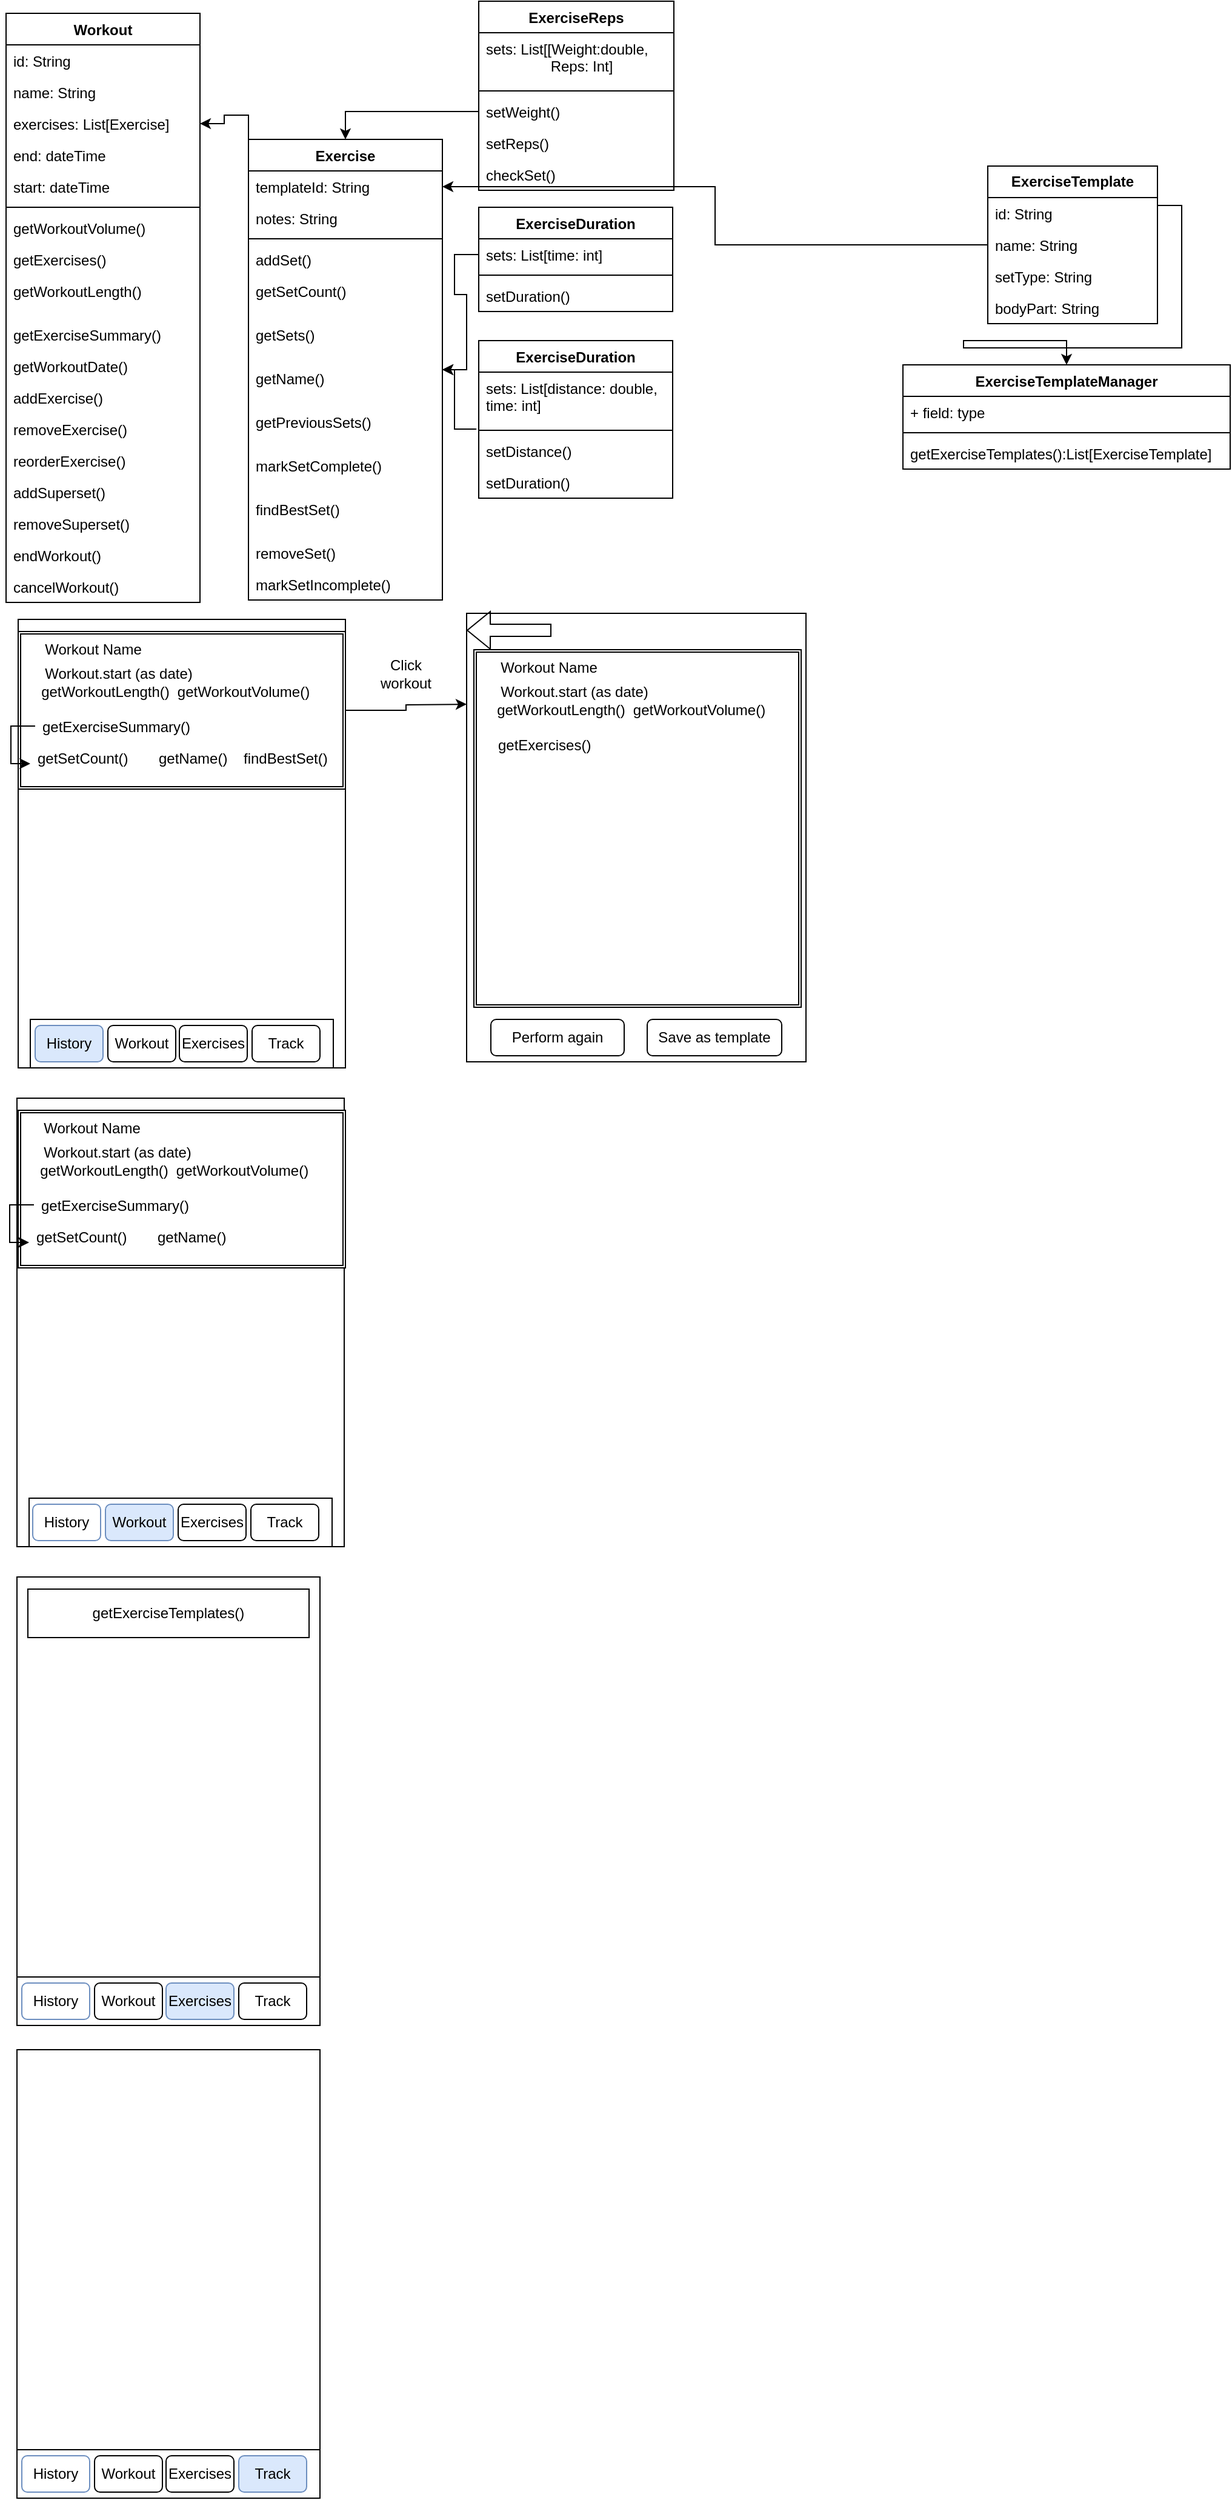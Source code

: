 <mxfile version="22.1.7" type="device">
  <diagram id="n2DCdg5C0mB8pkjgZoyJ" name="Page-2">
    <mxGraphModel dx="2284" dy="746" grid="1" gridSize="10" guides="1" tooltips="1" connect="1" arrows="1" fold="1" page="1" pageScale="1" pageWidth="850" pageHeight="1100" math="0" shadow="0">
      <root>
        <mxCell id="0" />
        <mxCell id="1" parent="0" />
        <mxCell id="EobZbT8HeE11ODhO23JR-1" value="" style="whiteSpace=wrap;html=1;imageAspect=1;" vertex="1" parent="1">
          <mxGeometry x="-260" y="530" width="270" height="370" as="geometry" />
        </mxCell>
        <mxCell id="YLbHTCKYuWfXIue2e9yI-17" value="" style="edgeStyle=orthogonalEdgeStyle;rounded=0;orthogonalLoop=1;jettySize=auto;html=1;" edge="1" parent="1" source="YLbHTCKYuWfXIue2e9yI-14">
          <mxGeometry relative="1" as="geometry">
            <mxPoint x="110" y="600" as="targetPoint" />
          </mxGeometry>
        </mxCell>
        <mxCell id="YLbHTCKYuWfXIue2e9yI-14" value="" style="shape=ext;double=1;rounded=0;whiteSpace=wrap;html=1;" vertex="1" parent="1">
          <mxGeometry x="-260" y="540" width="270" height="130" as="geometry" />
        </mxCell>
        <mxCell id="EobZbT8HeE11ODhO23JR-2" value="" style="rounded=0;whiteSpace=wrap;html=1;" vertex="1" parent="1">
          <mxGeometry x="-250" y="860" width="250" height="40" as="geometry" />
        </mxCell>
        <mxCell id="EobZbT8HeE11ODhO23JR-7" value="History" style="rounded=1;whiteSpace=wrap;html=1;fillColor=#dae8fc;strokeColor=#6c8ebf;" vertex="1" parent="1">
          <mxGeometry x="-246" y="865" width="56" height="30" as="geometry" />
        </mxCell>
        <mxCell id="EobZbT8HeE11ODhO23JR-8" value="Workout" style="rounded=1;whiteSpace=wrap;html=1;" vertex="1" parent="1">
          <mxGeometry x="-186" y="865" width="56" height="30" as="geometry" />
        </mxCell>
        <mxCell id="EobZbT8HeE11ODhO23JR-9" value="Exercises" style="rounded=1;whiteSpace=wrap;html=1;" vertex="1" parent="1">
          <mxGeometry x="-127" y="865" width="56" height="30" as="geometry" />
        </mxCell>
        <mxCell id="EobZbT8HeE11ODhO23JR-10" value="Track" style="rounded=1;whiteSpace=wrap;html=1;" vertex="1" parent="1">
          <mxGeometry x="-67" y="865" width="56" height="30" as="geometry" />
        </mxCell>
        <mxCell id="EobZbT8HeE11ODhO23JR-30" value="" style="whiteSpace=wrap;html=1;imageAspect=1;" vertex="1" parent="1">
          <mxGeometry x="-261" y="1320" width="250" height="370" as="geometry" />
        </mxCell>
        <mxCell id="EobZbT8HeE11ODhO23JR-31" value="" style="rounded=0;whiteSpace=wrap;html=1;" vertex="1" parent="1">
          <mxGeometry x="-261" y="1650" width="250" height="40" as="geometry" />
        </mxCell>
        <mxCell id="EobZbT8HeE11ODhO23JR-32" value="History" style="rounded=1;whiteSpace=wrap;html=1;fillColor=#FFFFFF;strokeColor=#6c8ebf;" vertex="1" parent="1">
          <mxGeometry x="-257" y="1655" width="56" height="30" as="geometry" />
        </mxCell>
        <mxCell id="EobZbT8HeE11ODhO23JR-33" value="Workout" style="rounded=1;whiteSpace=wrap;html=1;" vertex="1" parent="1">
          <mxGeometry x="-197" y="1655" width="56" height="30" as="geometry" />
        </mxCell>
        <mxCell id="EobZbT8HeE11ODhO23JR-34" value="Exercises" style="rounded=1;whiteSpace=wrap;html=1;fillColor=#dae8fc;strokeColor=#6c8ebf;" vertex="1" parent="1">
          <mxGeometry x="-138" y="1655" width="56" height="30" as="geometry" />
        </mxCell>
        <mxCell id="EobZbT8HeE11ODhO23JR-35" value="Track" style="rounded=1;whiteSpace=wrap;html=1;" vertex="1" parent="1">
          <mxGeometry x="-78" y="1655" width="56" height="30" as="geometry" />
        </mxCell>
        <mxCell id="EobZbT8HeE11ODhO23JR-36" value="" style="whiteSpace=wrap;html=1;imageAspect=1;" vertex="1" parent="1">
          <mxGeometry x="-261" y="1710" width="250" height="370" as="geometry" />
        </mxCell>
        <mxCell id="EobZbT8HeE11ODhO23JR-37" value="" style="rounded=0;whiteSpace=wrap;html=1;" vertex="1" parent="1">
          <mxGeometry x="-261" y="2040" width="250" height="40" as="geometry" />
        </mxCell>
        <mxCell id="EobZbT8HeE11ODhO23JR-38" value="History" style="rounded=1;whiteSpace=wrap;html=1;fillColor=#FFFFFF;strokeColor=#6c8ebf;" vertex="1" parent="1">
          <mxGeometry x="-257" y="2045" width="56" height="30" as="geometry" />
        </mxCell>
        <mxCell id="EobZbT8HeE11ODhO23JR-39" value="Workout" style="rounded=1;whiteSpace=wrap;html=1;" vertex="1" parent="1">
          <mxGeometry x="-197" y="2045" width="56" height="30" as="geometry" />
        </mxCell>
        <mxCell id="EobZbT8HeE11ODhO23JR-40" value="Exercises" style="rounded=1;whiteSpace=wrap;html=1;" vertex="1" parent="1">
          <mxGeometry x="-138" y="2045" width="56" height="30" as="geometry" />
        </mxCell>
        <mxCell id="EobZbT8HeE11ODhO23JR-41" value="Track" style="rounded=1;whiteSpace=wrap;html=1;fillColor=#dae8fc;strokeColor=#6c8ebf;" vertex="1" parent="1">
          <mxGeometry x="-78" y="2045" width="56" height="30" as="geometry" />
        </mxCell>
        <mxCell id="EobZbT8HeE11ODhO23JR-42" value="Workout Name" style="text;html=1;strokeColor=none;fillColor=none;align=center;verticalAlign=middle;whiteSpace=wrap;rounded=0;" vertex="1" parent="1">
          <mxGeometry x="-246" y="540" width="96" height="30" as="geometry" />
        </mxCell>
        <mxCell id="s18fJylMJ5hdAVs7Dl0S-9" value="Workout" style="swimlane;fontStyle=1;align=center;verticalAlign=top;childLayout=stackLayout;horizontal=1;startSize=26;horizontalStack=0;resizeParent=1;resizeParentMax=0;resizeLast=0;collapsible=1;marginBottom=0;whiteSpace=wrap;html=1;" vertex="1" parent="1">
          <mxGeometry x="-270" y="30" width="160" height="486" as="geometry" />
        </mxCell>
        <mxCell id="s18fJylMJ5hdAVs7Dl0S-33" value="id: String" style="text;strokeColor=none;fillColor=none;align=left;verticalAlign=top;spacingLeft=4;spacingRight=4;overflow=hidden;rotatable=0;points=[[0,0.5],[1,0.5]];portConstraint=eastwest;whiteSpace=wrap;html=1;" vertex="1" parent="s18fJylMJ5hdAVs7Dl0S-9">
          <mxGeometry y="26" width="160" height="26" as="geometry" />
        </mxCell>
        <mxCell id="s18fJylMJ5hdAVs7Dl0S-13" value="name: String" style="text;strokeColor=none;fillColor=none;align=left;verticalAlign=top;spacingLeft=4;spacingRight=4;overflow=hidden;rotatable=0;points=[[0,0.5],[1,0.5]];portConstraint=eastwest;whiteSpace=wrap;html=1;" vertex="1" parent="s18fJylMJ5hdAVs7Dl0S-9">
          <mxGeometry y="52" width="160" height="26" as="geometry" />
        </mxCell>
        <mxCell id="s18fJylMJ5hdAVs7Dl0S-16" value="exercises: List[Exercise]" style="text;strokeColor=none;fillColor=none;align=left;verticalAlign=top;spacingLeft=4;spacingRight=4;overflow=hidden;rotatable=0;points=[[0,0.5],[1,0.5]];portConstraint=eastwest;whiteSpace=wrap;html=1;" vertex="1" parent="s18fJylMJ5hdAVs7Dl0S-9">
          <mxGeometry y="78" width="160" height="26" as="geometry" />
        </mxCell>
        <mxCell id="s18fJylMJ5hdAVs7Dl0S-15" value="end: dateTime" style="text;strokeColor=none;fillColor=none;align=left;verticalAlign=top;spacingLeft=4;spacingRight=4;overflow=hidden;rotatable=0;points=[[0,0.5],[1,0.5]];portConstraint=eastwest;whiteSpace=wrap;html=1;" vertex="1" parent="s18fJylMJ5hdAVs7Dl0S-9">
          <mxGeometry y="104" width="160" height="26" as="geometry" />
        </mxCell>
        <mxCell id="s18fJylMJ5hdAVs7Dl0S-14" value="start: dateTime" style="text;strokeColor=none;fillColor=none;align=left;verticalAlign=top;spacingLeft=4;spacingRight=4;overflow=hidden;rotatable=0;points=[[0,0.5],[1,0.5]];portConstraint=eastwest;whiteSpace=wrap;html=1;" vertex="1" parent="s18fJylMJ5hdAVs7Dl0S-9">
          <mxGeometry y="130" width="160" height="26" as="geometry" />
        </mxCell>
        <mxCell id="s18fJylMJ5hdAVs7Dl0S-11" value="" style="line;strokeWidth=1;fillColor=none;align=left;verticalAlign=middle;spacingTop=-1;spacingLeft=3;spacingRight=3;rotatable=0;labelPosition=right;points=[];portConstraint=eastwest;strokeColor=inherit;" vertex="1" parent="s18fJylMJ5hdAVs7Dl0S-9">
          <mxGeometry y="156" width="160" height="8" as="geometry" />
        </mxCell>
        <mxCell id="s18fJylMJ5hdAVs7Dl0S-17" value="getWorkoutVolume()" style="text;strokeColor=none;fillColor=none;align=left;verticalAlign=top;spacingLeft=4;spacingRight=4;overflow=hidden;rotatable=0;points=[[0,0.5],[1,0.5]];portConstraint=eastwest;whiteSpace=wrap;html=1;" vertex="1" parent="s18fJylMJ5hdAVs7Dl0S-9">
          <mxGeometry y="164" width="160" height="26" as="geometry" />
        </mxCell>
        <mxCell id="s18fJylMJ5hdAVs7Dl0S-19" value="getExercises()" style="text;strokeColor=none;fillColor=none;align=left;verticalAlign=top;spacingLeft=4;spacingRight=4;overflow=hidden;rotatable=0;points=[[0,0.5],[1,0.5]];portConstraint=eastwest;whiteSpace=wrap;html=1;" vertex="1" parent="s18fJylMJ5hdAVs7Dl0S-9">
          <mxGeometry y="190" width="160" height="26" as="geometry" />
        </mxCell>
        <mxCell id="s18fJylMJ5hdAVs7Dl0S-18" value="getWorkoutLength()" style="text;strokeColor=none;fillColor=none;align=left;verticalAlign=top;spacingLeft=4;spacingRight=4;overflow=hidden;rotatable=0;points=[[0,0.5],[1,0.5]];portConstraint=eastwest;whiteSpace=wrap;html=1;" vertex="1" parent="s18fJylMJ5hdAVs7Dl0S-9">
          <mxGeometry y="216" width="160" height="36" as="geometry" />
        </mxCell>
        <mxCell id="s18fJylMJ5hdAVs7Dl0S-21" value="getExerciseSummary()" style="text;strokeColor=none;fillColor=none;align=left;verticalAlign=top;spacingLeft=4;spacingRight=4;overflow=hidden;rotatable=0;points=[[0,0.5],[1,0.5]];portConstraint=eastwest;whiteSpace=wrap;html=1;" vertex="1" parent="s18fJylMJ5hdAVs7Dl0S-9">
          <mxGeometry y="252" width="160" height="26" as="geometry" />
        </mxCell>
        <mxCell id="s18fJylMJ5hdAVs7Dl0S-20" value="getWorkoutDate()" style="text;strokeColor=none;fillColor=none;align=left;verticalAlign=top;spacingLeft=4;spacingRight=4;overflow=hidden;rotatable=0;points=[[0,0.5],[1,0.5]];portConstraint=eastwest;whiteSpace=wrap;html=1;" vertex="1" parent="s18fJylMJ5hdAVs7Dl0S-9">
          <mxGeometry y="278" width="160" height="26" as="geometry" />
        </mxCell>
        <mxCell id="s18fJylMJ5hdAVs7Dl0S-35" value="addExercise()" style="text;strokeColor=none;fillColor=none;align=left;verticalAlign=top;spacingLeft=4;spacingRight=4;overflow=hidden;rotatable=0;points=[[0,0.5],[1,0.5]];portConstraint=eastwest;whiteSpace=wrap;html=1;" vertex="1" parent="s18fJylMJ5hdAVs7Dl0S-9">
          <mxGeometry y="304" width="160" height="26" as="geometry" />
        </mxCell>
        <mxCell id="s18fJylMJ5hdAVs7Dl0S-34" value="removeExercise()" style="text;strokeColor=none;fillColor=none;align=left;verticalAlign=top;spacingLeft=4;spacingRight=4;overflow=hidden;rotatable=0;points=[[0,0.5],[1,0.5]];portConstraint=eastwest;whiteSpace=wrap;html=1;" vertex="1" parent="s18fJylMJ5hdAVs7Dl0S-9">
          <mxGeometry y="330" width="160" height="26" as="geometry" />
        </mxCell>
        <mxCell id="s18fJylMJ5hdAVs7Dl0S-36" value="reorderExercise()" style="text;strokeColor=none;fillColor=none;align=left;verticalAlign=top;spacingLeft=4;spacingRight=4;overflow=hidden;rotatable=0;points=[[0,0.5],[1,0.5]];portConstraint=eastwest;whiteSpace=wrap;html=1;" vertex="1" parent="s18fJylMJ5hdAVs7Dl0S-9">
          <mxGeometry y="356" width="160" height="26" as="geometry" />
        </mxCell>
        <mxCell id="s18fJylMJ5hdAVs7Dl0S-37" value="addSuperset()" style="text;strokeColor=none;fillColor=none;align=left;verticalAlign=top;spacingLeft=4;spacingRight=4;overflow=hidden;rotatable=0;points=[[0,0.5],[1,0.5]];portConstraint=eastwest;whiteSpace=wrap;html=1;" vertex="1" parent="s18fJylMJ5hdAVs7Dl0S-9">
          <mxGeometry y="382" width="160" height="26" as="geometry" />
        </mxCell>
        <mxCell id="s18fJylMJ5hdAVs7Dl0S-38" value="removeSuperset()" style="text;strokeColor=none;fillColor=none;align=left;verticalAlign=top;spacingLeft=4;spacingRight=4;overflow=hidden;rotatable=0;points=[[0,0.5],[1,0.5]];portConstraint=eastwest;whiteSpace=wrap;html=1;" vertex="1" parent="s18fJylMJ5hdAVs7Dl0S-9">
          <mxGeometry y="408" width="160" height="26" as="geometry" />
        </mxCell>
        <mxCell id="s18fJylMJ5hdAVs7Dl0S-39" value="endWorkout()" style="text;strokeColor=none;fillColor=none;align=left;verticalAlign=top;spacingLeft=4;spacingRight=4;overflow=hidden;rotatable=0;points=[[0,0.5],[1,0.5]];portConstraint=eastwest;whiteSpace=wrap;html=1;" vertex="1" parent="s18fJylMJ5hdAVs7Dl0S-9">
          <mxGeometry y="434" width="160" height="26" as="geometry" />
        </mxCell>
        <mxCell id="s18fJylMJ5hdAVs7Dl0S-40" value="cancelWorkout()" style="text;strokeColor=none;fillColor=none;align=left;verticalAlign=top;spacingLeft=4;spacingRight=4;overflow=hidden;rotatable=0;points=[[0,0.5],[1,0.5]];portConstraint=eastwest;whiteSpace=wrap;html=1;" vertex="1" parent="s18fJylMJ5hdAVs7Dl0S-9">
          <mxGeometry y="460" width="160" height="26" as="geometry" />
        </mxCell>
        <mxCell id="s18fJylMJ5hdAVs7Dl0S-22" value="Exercise" style="swimlane;fontStyle=1;align=center;verticalAlign=top;childLayout=stackLayout;horizontal=1;startSize=26;horizontalStack=0;resizeParent=1;resizeParentMax=0;resizeLast=0;collapsible=1;marginBottom=0;whiteSpace=wrap;html=1;" vertex="1" parent="1">
          <mxGeometry x="-70" y="134" width="160" height="380" as="geometry" />
        </mxCell>
        <mxCell id="s18fJylMJ5hdAVs7Dl0S-23" value="templateId: String" style="text;strokeColor=none;fillColor=none;align=left;verticalAlign=top;spacingLeft=4;spacingRight=4;overflow=hidden;rotatable=0;points=[[0,0.5],[1,0.5]];portConstraint=eastwest;whiteSpace=wrap;html=1;" vertex="1" parent="s18fJylMJ5hdAVs7Dl0S-22">
          <mxGeometry y="26" width="160" height="26" as="geometry" />
        </mxCell>
        <mxCell id="YLbHTCKYuWfXIue2e9yI-2" value="notes: String" style="text;strokeColor=none;fillColor=none;align=left;verticalAlign=top;spacingLeft=4;spacingRight=4;overflow=hidden;rotatable=0;points=[[0,0.5],[1,0.5]];portConstraint=eastwest;whiteSpace=wrap;html=1;" vertex="1" parent="s18fJylMJ5hdAVs7Dl0S-22">
          <mxGeometry y="52" width="160" height="26" as="geometry" />
        </mxCell>
        <mxCell id="s18fJylMJ5hdAVs7Dl0S-27" value="" style="line;strokeWidth=1;fillColor=none;align=left;verticalAlign=middle;spacingTop=-1;spacingLeft=3;spacingRight=3;rotatable=0;labelPosition=right;points=[];portConstraint=eastwest;strokeColor=inherit;" vertex="1" parent="s18fJylMJ5hdAVs7Dl0S-22">
          <mxGeometry y="78" width="160" height="8" as="geometry" />
        </mxCell>
        <mxCell id="s18fJylMJ5hdAVs7Dl0S-28" value="addSet()" style="text;strokeColor=none;fillColor=none;align=left;verticalAlign=top;spacingLeft=4;spacingRight=4;overflow=hidden;rotatable=0;points=[[0,0.5],[1,0.5]];portConstraint=eastwest;whiteSpace=wrap;html=1;" vertex="1" parent="s18fJylMJ5hdAVs7Dl0S-22">
          <mxGeometry y="86" width="160" height="26" as="geometry" />
        </mxCell>
        <mxCell id="YLbHTCKYuWfXIue2e9yI-5" value="getSetCount()" style="text;strokeColor=none;fillColor=none;align=left;verticalAlign=top;spacingLeft=4;spacingRight=4;overflow=hidden;rotatable=0;points=[[0,0.5],[1,0.5]];portConstraint=eastwest;whiteSpace=wrap;html=1;" vertex="1" parent="s18fJylMJ5hdAVs7Dl0S-22">
          <mxGeometry y="112" width="160" height="36" as="geometry" />
        </mxCell>
        <mxCell id="YLbHTCKYuWfXIue2e9yI-3" value="getSets()" style="text;strokeColor=none;fillColor=none;align=left;verticalAlign=top;spacingLeft=4;spacingRight=4;overflow=hidden;rotatable=0;points=[[0,0.5],[1,0.5]];portConstraint=eastwest;whiteSpace=wrap;html=1;" vertex="1" parent="s18fJylMJ5hdAVs7Dl0S-22">
          <mxGeometry y="148" width="160" height="36" as="geometry" />
        </mxCell>
        <mxCell id="YLbHTCKYuWfXIue2e9yI-12" value="getName()" style="text;strokeColor=none;fillColor=none;align=left;verticalAlign=top;spacingLeft=4;spacingRight=4;overflow=hidden;rotatable=0;points=[[0,0.5],[1,0.5]];portConstraint=eastwest;whiteSpace=wrap;html=1;" vertex="1" parent="s18fJylMJ5hdAVs7Dl0S-22">
          <mxGeometry y="184" width="160" height="36" as="geometry" />
        </mxCell>
        <mxCell id="YLbHTCKYuWfXIue2e9yI-4" value="getPreviousSets()" style="text;strokeColor=none;fillColor=none;align=left;verticalAlign=top;spacingLeft=4;spacingRight=4;overflow=hidden;rotatable=0;points=[[0,0.5],[1,0.5]];portConstraint=eastwest;whiteSpace=wrap;html=1;" vertex="1" parent="s18fJylMJ5hdAVs7Dl0S-22">
          <mxGeometry y="220" width="160" height="36" as="geometry" />
        </mxCell>
        <mxCell id="s18fJylMJ5hdAVs7Dl0S-30" value="markSetComplete()" style="text;strokeColor=none;fillColor=none;align=left;verticalAlign=top;spacingLeft=4;spacingRight=4;overflow=hidden;rotatable=0;points=[[0,0.5],[1,0.5]];portConstraint=eastwest;whiteSpace=wrap;html=1;" vertex="1" parent="s18fJylMJ5hdAVs7Dl0S-22">
          <mxGeometry y="256" width="160" height="36" as="geometry" />
        </mxCell>
        <mxCell id="YLbHTCKYuWfXIue2e9yI-1" value="findBestSet()" style="text;strokeColor=none;fillColor=none;align=left;verticalAlign=top;spacingLeft=4;spacingRight=4;overflow=hidden;rotatable=0;points=[[0,0.5],[1,0.5]];portConstraint=eastwest;whiteSpace=wrap;html=1;" vertex="1" parent="s18fJylMJ5hdAVs7Dl0S-22">
          <mxGeometry y="292" width="160" height="36" as="geometry" />
        </mxCell>
        <mxCell id="s18fJylMJ5hdAVs7Dl0S-29" value="removeSet()" style="text;strokeColor=none;fillColor=none;align=left;verticalAlign=top;spacingLeft=4;spacingRight=4;overflow=hidden;rotatable=0;points=[[0,0.5],[1,0.5]];portConstraint=eastwest;whiteSpace=wrap;html=1;" vertex="1" parent="s18fJylMJ5hdAVs7Dl0S-22">
          <mxGeometry y="328" width="160" height="26" as="geometry" />
        </mxCell>
        <mxCell id="s18fJylMJ5hdAVs7Dl0S-31" value="markSetIncomplete()" style="text;strokeColor=none;fillColor=none;align=left;verticalAlign=top;spacingLeft=4;spacingRight=4;overflow=hidden;rotatable=0;points=[[0,0.5],[1,0.5]];portConstraint=eastwest;whiteSpace=wrap;html=1;" vertex="1" parent="s18fJylMJ5hdAVs7Dl0S-22">
          <mxGeometry y="354" width="160" height="26" as="geometry" />
        </mxCell>
        <mxCell id="s18fJylMJ5hdAVs7Dl0S-43" value="ExerciseReps" style="swimlane;fontStyle=1;align=center;verticalAlign=top;childLayout=stackLayout;horizontal=1;startSize=26;horizontalStack=0;resizeParent=1;resizeParentMax=0;resizeLast=0;collapsible=1;marginBottom=0;whiteSpace=wrap;html=1;" vertex="1" parent="1">
          <mxGeometry x="120" y="20" width="161" height="156" as="geometry" />
        </mxCell>
        <mxCell id="s18fJylMJ5hdAVs7Dl0S-45" value="sets: List[[Weight:double,&lt;br&gt;&lt;span style=&quot;white-space: pre;&quot;&gt;&#x9;&lt;/span&gt;&lt;span style=&quot;white-space: pre;&quot;&gt;&#x9;&lt;/span&gt;Reps: Int]" style="text;strokeColor=none;fillColor=none;align=left;verticalAlign=top;spacingLeft=4;spacingRight=4;overflow=hidden;rotatable=0;points=[[0,0.5],[1,0.5]];portConstraint=eastwest;whiteSpace=wrap;html=1;" vertex="1" parent="s18fJylMJ5hdAVs7Dl0S-43">
          <mxGeometry y="26" width="161" height="44" as="geometry" />
        </mxCell>
        <mxCell id="s18fJylMJ5hdAVs7Dl0S-46" value="" style="line;strokeWidth=1;fillColor=none;align=left;verticalAlign=middle;spacingTop=-1;spacingLeft=3;spacingRight=3;rotatable=0;labelPosition=right;points=[];portConstraint=eastwest;strokeColor=inherit;" vertex="1" parent="s18fJylMJ5hdAVs7Dl0S-43">
          <mxGeometry y="70" width="161" height="8" as="geometry" />
        </mxCell>
        <mxCell id="s18fJylMJ5hdAVs7Dl0S-51" value="setWeight()" style="text;strokeColor=none;fillColor=none;align=left;verticalAlign=top;spacingLeft=4;spacingRight=4;overflow=hidden;rotatable=0;points=[[0,0.5],[1,0.5]];portConstraint=eastwest;whiteSpace=wrap;html=1;" vertex="1" parent="s18fJylMJ5hdAVs7Dl0S-43">
          <mxGeometry y="78" width="161" height="26" as="geometry" />
        </mxCell>
        <mxCell id="s18fJylMJ5hdAVs7Dl0S-52" value="setReps()" style="text;strokeColor=none;fillColor=none;align=left;verticalAlign=top;spacingLeft=4;spacingRight=4;overflow=hidden;rotatable=0;points=[[0,0.5],[1,0.5]];portConstraint=eastwest;whiteSpace=wrap;html=1;" vertex="1" parent="s18fJylMJ5hdAVs7Dl0S-43">
          <mxGeometry y="104" width="161" height="26" as="geometry" />
        </mxCell>
        <mxCell id="s18fJylMJ5hdAVs7Dl0S-71" value="checkSet()" style="text;strokeColor=none;fillColor=none;align=left;verticalAlign=top;spacingLeft=4;spacingRight=4;overflow=hidden;rotatable=0;points=[[0,0.5],[1,0.5]];portConstraint=eastwest;whiteSpace=wrap;html=1;" vertex="1" parent="s18fJylMJ5hdAVs7Dl0S-43">
          <mxGeometry y="130" width="161" height="26" as="geometry" />
        </mxCell>
        <mxCell id="s18fJylMJ5hdAVs7Dl0S-54" value="ExerciseDuration" style="swimlane;fontStyle=1;align=center;verticalAlign=top;childLayout=stackLayout;horizontal=1;startSize=26;horizontalStack=0;resizeParent=1;resizeParentMax=0;resizeLast=0;collapsible=1;marginBottom=0;whiteSpace=wrap;html=1;" vertex="1" parent="1">
          <mxGeometry x="120" y="190" width="160" height="86" as="geometry" />
        </mxCell>
        <mxCell id="s18fJylMJ5hdAVs7Dl0S-56" value="sets: List[time: int]" style="text;strokeColor=none;fillColor=none;align=left;verticalAlign=top;spacingLeft=4;spacingRight=4;overflow=hidden;rotatable=0;points=[[0,0.5],[1,0.5]];portConstraint=eastwest;whiteSpace=wrap;html=1;" vertex="1" parent="s18fJylMJ5hdAVs7Dl0S-54">
          <mxGeometry y="26" width="160" height="26" as="geometry" />
        </mxCell>
        <mxCell id="s18fJylMJ5hdAVs7Dl0S-57" value="" style="line;strokeWidth=1;fillColor=none;align=left;verticalAlign=middle;spacingTop=-1;spacingLeft=3;spacingRight=3;rotatable=0;labelPosition=right;points=[];portConstraint=eastwest;strokeColor=inherit;" vertex="1" parent="s18fJylMJ5hdAVs7Dl0S-54">
          <mxGeometry y="52" width="160" height="8" as="geometry" />
        </mxCell>
        <mxCell id="s18fJylMJ5hdAVs7Dl0S-64" value="setDuration()" style="text;strokeColor=none;fillColor=none;align=left;verticalAlign=top;spacingLeft=4;spacingRight=4;overflow=hidden;rotatable=0;points=[[0,0.5],[1,0.5]];portConstraint=eastwest;whiteSpace=wrap;html=1;" vertex="1" parent="s18fJylMJ5hdAVs7Dl0S-54">
          <mxGeometry y="60" width="160" height="26" as="geometry" />
        </mxCell>
        <mxCell id="s18fJylMJ5hdAVs7Dl0S-65" value="ExerciseDuration" style="swimlane;fontStyle=1;align=center;verticalAlign=top;childLayout=stackLayout;horizontal=1;startSize=26;horizontalStack=0;resizeParent=1;resizeParentMax=0;resizeLast=0;collapsible=1;marginBottom=0;whiteSpace=wrap;html=1;" vertex="1" parent="1">
          <mxGeometry x="120" y="300" width="160" height="130" as="geometry" />
        </mxCell>
        <mxCell id="s18fJylMJ5hdAVs7Dl0S-66" value="sets: List[distance: double, time: int]" style="text;strokeColor=none;fillColor=none;align=left;verticalAlign=top;spacingLeft=4;spacingRight=4;overflow=hidden;rotatable=0;points=[[0,0.5],[1,0.5]];portConstraint=eastwest;whiteSpace=wrap;html=1;" vertex="1" parent="s18fJylMJ5hdAVs7Dl0S-65">
          <mxGeometry y="26" width="160" height="44" as="geometry" />
        </mxCell>
        <mxCell id="s18fJylMJ5hdAVs7Dl0S-67" value="" style="line;strokeWidth=1;fillColor=none;align=left;verticalAlign=middle;spacingTop=-1;spacingLeft=3;spacingRight=3;rotatable=0;labelPosition=right;points=[];portConstraint=eastwest;strokeColor=inherit;" vertex="1" parent="s18fJylMJ5hdAVs7Dl0S-65">
          <mxGeometry y="70" width="160" height="8" as="geometry" />
        </mxCell>
        <mxCell id="s18fJylMJ5hdAVs7Dl0S-69" value="setDistance()" style="text;strokeColor=none;fillColor=none;align=left;verticalAlign=top;spacingLeft=4;spacingRight=4;overflow=hidden;rotatable=0;points=[[0,0.5],[1,0.5]];portConstraint=eastwest;whiteSpace=wrap;html=1;" vertex="1" parent="s18fJylMJ5hdAVs7Dl0S-65">
          <mxGeometry y="78" width="160" height="26" as="geometry" />
        </mxCell>
        <mxCell id="s18fJylMJ5hdAVs7Dl0S-68" value="setDuration()" style="text;strokeColor=none;fillColor=none;align=left;verticalAlign=top;spacingLeft=4;spacingRight=4;overflow=hidden;rotatable=0;points=[[0,0.5],[1,0.5]];portConstraint=eastwest;whiteSpace=wrap;html=1;" vertex="1" parent="s18fJylMJ5hdAVs7Dl0S-65">
          <mxGeometry y="104" width="160" height="26" as="geometry" />
        </mxCell>
        <mxCell id="s18fJylMJ5hdAVs7Dl0S-77" style="edgeStyle=orthogonalEdgeStyle;rounded=0;orthogonalLoop=1;jettySize=auto;html=1;exitX=0;exitY=0;exitDx=0;exitDy=0;" edge="1" parent="1" source="s18fJylMJ5hdAVs7Dl0S-22" target="s18fJylMJ5hdAVs7Dl0S-16">
          <mxGeometry relative="1" as="geometry" />
        </mxCell>
        <mxCell id="s18fJylMJ5hdAVs7Dl0S-78" value="&lt;b&gt;ExerciseTemplate&lt;/b&gt;" style="swimlane;fontStyle=0;childLayout=stackLayout;horizontal=1;startSize=26;fillColor=none;horizontalStack=0;resizeParent=1;resizeParentMax=0;resizeLast=0;collapsible=1;marginBottom=0;whiteSpace=wrap;html=1;" vertex="1" parent="1">
          <mxGeometry x="540" y="156" width="140" height="130" as="geometry" />
        </mxCell>
        <mxCell id="s18fJylMJ5hdAVs7Dl0S-79" value="id: String" style="text;strokeColor=none;fillColor=none;align=left;verticalAlign=top;spacingLeft=4;spacingRight=4;overflow=hidden;rotatable=0;points=[[0,0.5],[1,0.5]];portConstraint=eastwest;whiteSpace=wrap;html=1;" vertex="1" parent="s18fJylMJ5hdAVs7Dl0S-78">
          <mxGeometry y="26" width="140" height="26" as="geometry" />
        </mxCell>
        <mxCell id="s18fJylMJ5hdAVs7Dl0S-80" value="name: String" style="text;strokeColor=none;fillColor=none;align=left;verticalAlign=top;spacingLeft=4;spacingRight=4;overflow=hidden;rotatable=0;points=[[0,0.5],[1,0.5]];portConstraint=eastwest;whiteSpace=wrap;html=1;" vertex="1" parent="s18fJylMJ5hdAVs7Dl0S-78">
          <mxGeometry y="52" width="140" height="26" as="geometry" />
        </mxCell>
        <mxCell id="s18fJylMJ5hdAVs7Dl0S-81" value="setType: String" style="text;strokeColor=none;fillColor=none;align=left;verticalAlign=top;spacingLeft=4;spacingRight=4;overflow=hidden;rotatable=0;points=[[0,0.5],[1,0.5]];portConstraint=eastwest;whiteSpace=wrap;html=1;" vertex="1" parent="s18fJylMJ5hdAVs7Dl0S-78">
          <mxGeometry y="78" width="140" height="26" as="geometry" />
        </mxCell>
        <mxCell id="s18fJylMJ5hdAVs7Dl0S-82" value="bodyPart: String" style="text;strokeColor=none;fillColor=none;align=left;verticalAlign=top;spacingLeft=4;spacingRight=4;overflow=hidden;rotatable=0;points=[[0,0.5],[1,0.5]];portConstraint=eastwest;whiteSpace=wrap;html=1;" vertex="1" parent="s18fJylMJ5hdAVs7Dl0S-78">
          <mxGeometry y="104" width="140" height="26" as="geometry" />
        </mxCell>
        <mxCell id="s18fJylMJ5hdAVs7Dl0S-83" style="edgeStyle=orthogonalEdgeStyle;rounded=0;orthogonalLoop=1;jettySize=auto;html=1;" edge="1" parent="1" source="s18fJylMJ5hdAVs7Dl0S-78" target="s18fJylMJ5hdAVs7Dl0S-23">
          <mxGeometry relative="1" as="geometry" />
        </mxCell>
        <mxCell id="s18fJylMJ5hdAVs7Dl0S-72" style="edgeStyle=orthogonalEdgeStyle;rounded=0;orthogonalLoop=1;jettySize=auto;html=1;exitX=0;exitY=0.5;exitDx=0;exitDy=0;" edge="1" parent="1" source="s18fJylMJ5hdAVs7Dl0S-51" target="s18fJylMJ5hdAVs7Dl0S-22">
          <mxGeometry relative="1" as="geometry" />
        </mxCell>
        <mxCell id="s18fJylMJ5hdAVs7Dl0S-74" style="edgeStyle=orthogonalEdgeStyle;rounded=0;orthogonalLoop=1;jettySize=auto;html=1;exitX=0;exitY=0.5;exitDx=0;exitDy=0;" edge="1" parent="1" source="s18fJylMJ5hdAVs7Dl0S-56" target="s18fJylMJ5hdAVs7Dl0S-22">
          <mxGeometry relative="1" as="geometry" />
        </mxCell>
        <mxCell id="s18fJylMJ5hdAVs7Dl0S-73" style="edgeStyle=orthogonalEdgeStyle;rounded=0;orthogonalLoop=1;jettySize=auto;html=1;exitX=-0.012;exitY=1.068;exitDx=0;exitDy=0;exitPerimeter=0;" edge="1" parent="1" source="s18fJylMJ5hdAVs7Dl0S-66" target="s18fJylMJ5hdAVs7Dl0S-22">
          <mxGeometry relative="1" as="geometry" />
        </mxCell>
        <mxCell id="YLbHTCKYuWfXIue2e9yI-6" value="Workout.start (as date)" style="text;html=1;strokeColor=none;fillColor=none;align=center;verticalAlign=middle;whiteSpace=wrap;rounded=0;" vertex="1" parent="1">
          <mxGeometry x="-240" y="560" width="126" height="30" as="geometry" />
        </mxCell>
        <mxCell id="YLbHTCKYuWfXIue2e9yI-7" value="getWorkoutLength()" style="text;html=1;strokeColor=none;fillColor=none;align=center;verticalAlign=middle;whiteSpace=wrap;rounded=0;" vertex="1" parent="1">
          <mxGeometry x="-251" y="575" width="126" height="30" as="geometry" />
        </mxCell>
        <mxCell id="YLbHTCKYuWfXIue2e9yI-8" value="getWorkoutVolume()" style="text;html=1;strokeColor=none;fillColor=none;align=center;verticalAlign=middle;whiteSpace=wrap;rounded=0;" vertex="1" parent="1">
          <mxGeometry x="-137" y="575" width="126" height="30" as="geometry" />
        </mxCell>
        <mxCell id="YLbHTCKYuWfXIue2e9yI-20" style="edgeStyle=orthogonalEdgeStyle;rounded=0;orthogonalLoop=1;jettySize=auto;html=1;" edge="1" parent="1" source="YLbHTCKYuWfXIue2e9yI-9" target="YLbHTCKYuWfXIue2e9yI-10">
          <mxGeometry relative="1" as="geometry" />
        </mxCell>
        <mxCell id="YLbHTCKYuWfXIue2e9yI-9" value="getExerciseSummary()" style="text;strokeColor=none;fillColor=none;align=left;verticalAlign=top;spacingLeft=4;spacingRight=4;overflow=hidden;rotatable=0;points=[[0,0.5],[1,0.5]];portConstraint=eastwest;whiteSpace=wrap;html=1;" vertex="1" parent="1">
          <mxGeometry x="-246" y="605" width="160" height="26" as="geometry" />
        </mxCell>
        <mxCell id="YLbHTCKYuWfXIue2e9yI-10" value="getSetCount()" style="text;strokeColor=none;fillColor=none;align=left;verticalAlign=top;spacingLeft=4;spacingRight=4;overflow=hidden;rotatable=0;points=[[0,0.5],[1,0.5]];portConstraint=eastwest;whiteSpace=wrap;html=1;" vertex="1" parent="1">
          <mxGeometry x="-250" y="631" width="110" height="36" as="geometry" />
        </mxCell>
        <mxCell id="YLbHTCKYuWfXIue2e9yI-11" value="findBestSet()" style="text;strokeColor=none;fillColor=none;align=left;verticalAlign=top;spacingLeft=4;spacingRight=4;overflow=hidden;rotatable=0;points=[[0,0.5],[1,0.5]];portConstraint=eastwest;whiteSpace=wrap;html=1;" vertex="1" parent="1">
          <mxGeometry x="-80" y="631" width="80" height="36" as="geometry" />
        </mxCell>
        <mxCell id="YLbHTCKYuWfXIue2e9yI-13" value="getName()" style="text;strokeColor=none;fillColor=none;align=left;verticalAlign=top;spacingLeft=4;spacingRight=4;overflow=hidden;rotatable=0;points=[[0,0.5],[1,0.5]];portConstraint=eastwest;whiteSpace=wrap;html=1;" vertex="1" parent="1">
          <mxGeometry x="-150" y="631" width="160" height="36" as="geometry" />
        </mxCell>
        <mxCell id="YLbHTCKYuWfXIue2e9yI-18" value="Click workout" style="text;html=1;strokeColor=none;fillColor=none;align=center;verticalAlign=middle;whiteSpace=wrap;rounded=0;" vertex="1" parent="1">
          <mxGeometry x="30" y="560" width="60" height="30" as="geometry" />
        </mxCell>
        <mxCell id="YLbHTCKYuWfXIue2e9yI-19" value="" style="whiteSpace=wrap;html=1;imageAspect=1;" vertex="1" parent="1">
          <mxGeometry x="110" y="525" width="280" height="370" as="geometry" />
        </mxCell>
        <mxCell id="YLbHTCKYuWfXIue2e9yI-21" value="" style="shape=ext;double=1;rounded=0;whiteSpace=wrap;html=1;" vertex="1" parent="1">
          <mxGeometry x="116" y="555" width="270" height="295" as="geometry" />
        </mxCell>
        <mxCell id="YLbHTCKYuWfXIue2e9yI-22" value="Workout Name" style="text;html=1;strokeColor=none;fillColor=none;align=center;verticalAlign=middle;whiteSpace=wrap;rounded=0;" vertex="1" parent="1">
          <mxGeometry x="130" y="555" width="96" height="30" as="geometry" />
        </mxCell>
        <mxCell id="YLbHTCKYuWfXIue2e9yI-23" value="Workout.start (as date)" style="text;html=1;strokeColor=none;fillColor=none;align=center;verticalAlign=middle;whiteSpace=wrap;rounded=0;" vertex="1" parent="1">
          <mxGeometry x="136" y="575" width="126" height="30" as="geometry" />
        </mxCell>
        <mxCell id="YLbHTCKYuWfXIue2e9yI-24" value="getWorkoutLength()" style="text;html=1;strokeColor=none;fillColor=none;align=center;verticalAlign=middle;whiteSpace=wrap;rounded=0;" vertex="1" parent="1">
          <mxGeometry x="125" y="590" width="126" height="30" as="geometry" />
        </mxCell>
        <mxCell id="YLbHTCKYuWfXIue2e9yI-25" value="getWorkoutVolume()" style="text;html=1;strokeColor=none;fillColor=none;align=center;verticalAlign=middle;whiteSpace=wrap;rounded=0;" vertex="1" parent="1">
          <mxGeometry x="239" y="590" width="126" height="30" as="geometry" />
        </mxCell>
        <mxCell id="YLbHTCKYuWfXIue2e9yI-27" value="getExercises()" style="text;strokeColor=none;fillColor=none;align=left;verticalAlign=top;spacingLeft=4;spacingRight=4;overflow=hidden;rotatable=0;points=[[0,0.5],[1,0.5]];portConstraint=eastwest;whiteSpace=wrap;html=1;" vertex="1" parent="1">
          <mxGeometry x="130" y="620" width="160" height="26" as="geometry" />
        </mxCell>
        <mxCell id="YLbHTCKYuWfXIue2e9yI-31" value="" style="shape=flexArrow;endArrow=classic;html=1;rounded=0;" edge="1" parent="1">
          <mxGeometry width="50" height="50" relative="1" as="geometry">
            <mxPoint x="180" y="539" as="sourcePoint" />
            <mxPoint x="110" y="539" as="targetPoint" />
          </mxGeometry>
        </mxCell>
        <mxCell id="YLbHTCKYuWfXIue2e9yI-32" value="Perform again" style="rounded=1;whiteSpace=wrap;html=1;" vertex="1" parent="1">
          <mxGeometry x="130" y="860" width="110" height="30" as="geometry" />
        </mxCell>
        <mxCell id="YLbHTCKYuWfXIue2e9yI-33" value="Save as template" style="rounded=1;whiteSpace=wrap;html=1;" vertex="1" parent="1">
          <mxGeometry x="259" y="860" width="111" height="30" as="geometry" />
        </mxCell>
        <mxCell id="YLbHTCKYuWfXIue2e9yI-44" value="" style="whiteSpace=wrap;html=1;imageAspect=1;" vertex="1" parent="1">
          <mxGeometry x="-261" y="925" width="270" height="370" as="geometry" />
        </mxCell>
        <mxCell id="YLbHTCKYuWfXIue2e9yI-45" value="" style="shape=ext;double=1;rounded=0;whiteSpace=wrap;html=1;" vertex="1" parent="1">
          <mxGeometry x="-260" y="935" width="270" height="130" as="geometry" />
        </mxCell>
        <mxCell id="YLbHTCKYuWfXIue2e9yI-46" value="" style="rounded=0;whiteSpace=wrap;html=1;" vertex="1" parent="1">
          <mxGeometry x="-251" y="1255" width="250" height="40" as="geometry" />
        </mxCell>
        <mxCell id="YLbHTCKYuWfXIue2e9yI-49" value="Exercises" style="rounded=1;whiteSpace=wrap;html=1;" vertex="1" parent="1">
          <mxGeometry x="-128" y="1260" width="56" height="30" as="geometry" />
        </mxCell>
        <mxCell id="YLbHTCKYuWfXIue2e9yI-50" value="Track" style="rounded=1;whiteSpace=wrap;html=1;" vertex="1" parent="1">
          <mxGeometry x="-68" y="1260" width="56" height="30" as="geometry" />
        </mxCell>
        <mxCell id="YLbHTCKYuWfXIue2e9yI-51" value="Workout Name" style="text;html=1;strokeColor=none;fillColor=none;align=center;verticalAlign=middle;whiteSpace=wrap;rounded=0;" vertex="1" parent="1">
          <mxGeometry x="-247" y="935" width="96" height="30" as="geometry" />
        </mxCell>
        <mxCell id="YLbHTCKYuWfXIue2e9yI-52" value="Workout.start (as date)" style="text;html=1;strokeColor=none;fillColor=none;align=center;verticalAlign=middle;whiteSpace=wrap;rounded=0;" vertex="1" parent="1">
          <mxGeometry x="-241" y="955" width="126" height="30" as="geometry" />
        </mxCell>
        <mxCell id="YLbHTCKYuWfXIue2e9yI-53" value="getWorkoutLength()" style="text;html=1;strokeColor=none;fillColor=none;align=center;verticalAlign=middle;whiteSpace=wrap;rounded=0;" vertex="1" parent="1">
          <mxGeometry x="-252" y="970" width="126" height="30" as="geometry" />
        </mxCell>
        <mxCell id="YLbHTCKYuWfXIue2e9yI-54" value="getWorkoutVolume()" style="text;html=1;strokeColor=none;fillColor=none;align=center;verticalAlign=middle;whiteSpace=wrap;rounded=0;" vertex="1" parent="1">
          <mxGeometry x="-138" y="970" width="126" height="30" as="geometry" />
        </mxCell>
        <mxCell id="YLbHTCKYuWfXIue2e9yI-55" style="edgeStyle=orthogonalEdgeStyle;rounded=0;orthogonalLoop=1;jettySize=auto;html=1;" edge="1" parent="1" source="YLbHTCKYuWfXIue2e9yI-56" target="YLbHTCKYuWfXIue2e9yI-57">
          <mxGeometry relative="1" as="geometry" />
        </mxCell>
        <mxCell id="YLbHTCKYuWfXIue2e9yI-56" value="getExerciseSummary()" style="text;strokeColor=none;fillColor=none;align=left;verticalAlign=top;spacingLeft=4;spacingRight=4;overflow=hidden;rotatable=0;points=[[0,0.5],[1,0.5]];portConstraint=eastwest;whiteSpace=wrap;html=1;" vertex="1" parent="1">
          <mxGeometry x="-247" y="1000" width="160" height="26" as="geometry" />
        </mxCell>
        <mxCell id="YLbHTCKYuWfXIue2e9yI-57" value="getSetCount()" style="text;strokeColor=none;fillColor=none;align=left;verticalAlign=top;spacingLeft=4;spacingRight=4;overflow=hidden;rotatable=0;points=[[0,0.5],[1,0.5]];portConstraint=eastwest;whiteSpace=wrap;html=1;" vertex="1" parent="1">
          <mxGeometry x="-251" y="1026" width="110" height="36" as="geometry" />
        </mxCell>
        <mxCell id="YLbHTCKYuWfXIue2e9yI-59" value="getName()" style="text;strokeColor=none;fillColor=none;align=left;verticalAlign=top;spacingLeft=4;spacingRight=4;overflow=hidden;rotatable=0;points=[[0,0.5],[1,0.5]];portConstraint=eastwest;whiteSpace=wrap;html=1;" vertex="1" parent="1">
          <mxGeometry x="-151" y="1026" width="81" height="36" as="geometry" />
        </mxCell>
        <mxCell id="YLbHTCKYuWfXIue2e9yI-60" value="History" style="rounded=1;whiteSpace=wrap;html=1;fillColor=#FFFFFF;strokeColor=#6c8ebf;" vertex="1" parent="1">
          <mxGeometry x="-248" y="1260" width="56" height="30" as="geometry" />
        </mxCell>
        <mxCell id="YLbHTCKYuWfXIue2e9yI-61" value="Workout" style="rounded=1;whiteSpace=wrap;html=1;fillColor=#dae8fc;strokeColor=#6c8ebf;" vertex="1" parent="1">
          <mxGeometry x="-188" y="1260" width="56" height="30" as="geometry" />
        </mxCell>
        <mxCell id="YLbHTCKYuWfXIue2e9yI-67" value="ExerciseTemplateManager" style="swimlane;fontStyle=1;align=center;verticalAlign=top;childLayout=stackLayout;horizontal=1;startSize=26;horizontalStack=0;resizeParent=1;resizeParentMax=0;resizeLast=0;collapsible=1;marginBottom=0;whiteSpace=wrap;html=1;" vertex="1" parent="1">
          <mxGeometry x="470" y="320" width="270" height="86" as="geometry" />
        </mxCell>
        <mxCell id="YLbHTCKYuWfXIue2e9yI-68" value="+ field: type" style="text;strokeColor=none;fillColor=none;align=left;verticalAlign=top;spacingLeft=4;spacingRight=4;overflow=hidden;rotatable=0;points=[[0,0.5],[1,0.5]];portConstraint=eastwest;whiteSpace=wrap;html=1;" vertex="1" parent="YLbHTCKYuWfXIue2e9yI-67">
          <mxGeometry y="26" width="270" height="26" as="geometry" />
        </mxCell>
        <mxCell id="YLbHTCKYuWfXIue2e9yI-69" value="" style="line;strokeWidth=1;fillColor=none;align=left;verticalAlign=middle;spacingTop=-1;spacingLeft=3;spacingRight=3;rotatable=0;labelPosition=right;points=[];portConstraint=eastwest;strokeColor=inherit;" vertex="1" parent="YLbHTCKYuWfXIue2e9yI-67">
          <mxGeometry y="52" width="270" height="8" as="geometry" />
        </mxCell>
        <mxCell id="YLbHTCKYuWfXIue2e9yI-70" value="getExerciseTemplates():List[ExerciseTemplate]" style="text;strokeColor=none;fillColor=none;align=left;verticalAlign=top;spacingLeft=4;spacingRight=4;overflow=hidden;rotatable=0;points=[[0,0.5],[1,0.5]];portConstraint=eastwest;whiteSpace=wrap;html=1;" vertex="1" parent="YLbHTCKYuWfXIue2e9yI-67">
          <mxGeometry y="60" width="270" height="26" as="geometry" />
        </mxCell>
        <mxCell id="YLbHTCKYuWfXIue2e9yI-71" value="getExerciseTemplates()" style="rounded=0;whiteSpace=wrap;html=1;" vertex="1" parent="1">
          <mxGeometry x="-252" y="1330" width="232" height="40" as="geometry" />
        </mxCell>
        <mxCell id="YLbHTCKYuWfXIue2e9yI-72" style="edgeStyle=orthogonalEdgeStyle;rounded=0;orthogonalLoop=1;jettySize=auto;html=1;exitX=1;exitY=0.25;exitDx=0;exitDy=0;entryX=0.5;entryY=0;entryDx=0;entryDy=0;" edge="1" parent="1" source="s18fJylMJ5hdAVs7Dl0S-78" target="YLbHTCKYuWfXIue2e9yI-67">
          <mxGeometry relative="1" as="geometry" />
        </mxCell>
      </root>
    </mxGraphModel>
  </diagram>
</mxfile>

